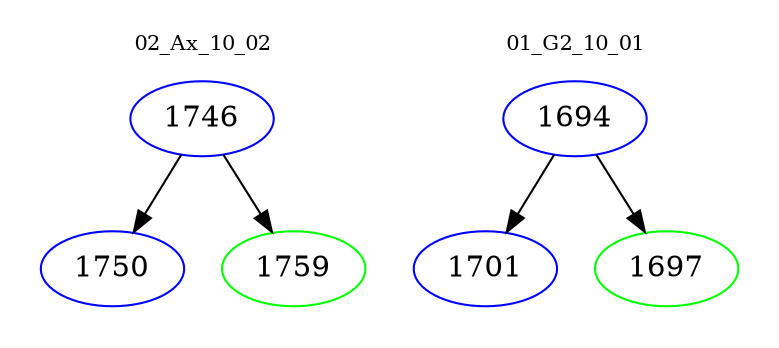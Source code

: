 digraph{
subgraph cluster_0 {
color = white
label = "02_Ax_10_02";
fontsize=10;
T0_1746 [label="1746", color="blue"]
T0_1746 -> T0_1750 [color="black"]
T0_1750 [label="1750", color="blue"]
T0_1746 -> T0_1759 [color="black"]
T0_1759 [label="1759", color="green"]
}
subgraph cluster_1 {
color = white
label = "01_G2_10_01";
fontsize=10;
T1_1694 [label="1694", color="blue"]
T1_1694 -> T1_1701 [color="black"]
T1_1701 [label="1701", color="blue"]
T1_1694 -> T1_1697 [color="black"]
T1_1697 [label="1697", color="green"]
}
}
